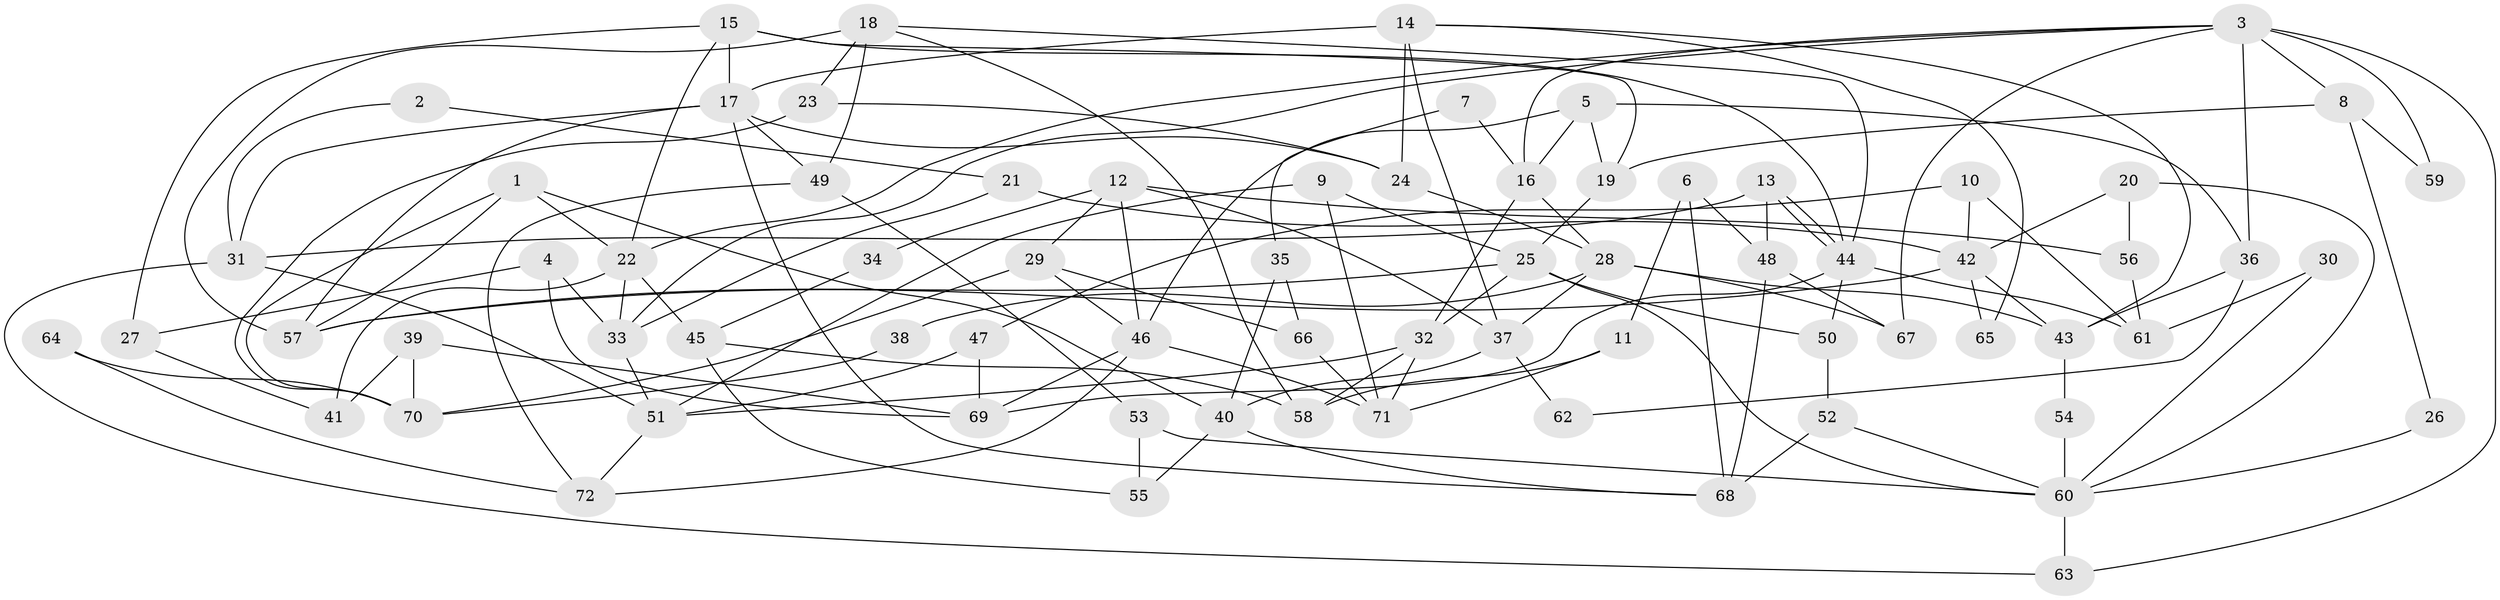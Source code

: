 // coarse degree distribution, {7: 0.1388888888888889, 4: 0.2222222222222222, 8: 0.1111111111111111, 6: 0.19444444444444445, 3: 0.19444444444444445, 9: 0.05555555555555555, 2: 0.027777777777777776, 5: 0.05555555555555555}
// Generated by graph-tools (version 1.1) at 2025/37/03/04/25 23:37:00]
// undirected, 72 vertices, 144 edges
graph export_dot {
  node [color=gray90,style=filled];
  1;
  2;
  3;
  4;
  5;
  6;
  7;
  8;
  9;
  10;
  11;
  12;
  13;
  14;
  15;
  16;
  17;
  18;
  19;
  20;
  21;
  22;
  23;
  24;
  25;
  26;
  27;
  28;
  29;
  30;
  31;
  32;
  33;
  34;
  35;
  36;
  37;
  38;
  39;
  40;
  41;
  42;
  43;
  44;
  45;
  46;
  47;
  48;
  49;
  50;
  51;
  52;
  53;
  54;
  55;
  56;
  57;
  58;
  59;
  60;
  61;
  62;
  63;
  64;
  65;
  66;
  67;
  68;
  69;
  70;
  71;
  72;
  1 -- 57;
  1 -- 70;
  1 -- 22;
  1 -- 40;
  2 -- 31;
  2 -- 21;
  3 -- 22;
  3 -- 33;
  3 -- 8;
  3 -- 16;
  3 -- 36;
  3 -- 59;
  3 -- 63;
  3 -- 67;
  4 -- 69;
  4 -- 33;
  4 -- 27;
  5 -- 16;
  5 -- 46;
  5 -- 19;
  5 -- 36;
  6 -- 68;
  6 -- 48;
  6 -- 11;
  7 -- 16;
  7 -- 35;
  8 -- 19;
  8 -- 26;
  8 -- 59;
  9 -- 51;
  9 -- 25;
  9 -- 71;
  10 -- 42;
  10 -- 61;
  10 -- 47;
  11 -- 71;
  11 -- 58;
  12 -- 37;
  12 -- 46;
  12 -- 29;
  12 -- 34;
  12 -- 56;
  13 -- 31;
  13 -- 44;
  13 -- 44;
  13 -- 48;
  14 -- 17;
  14 -- 24;
  14 -- 37;
  14 -- 43;
  14 -- 65;
  15 -- 44;
  15 -- 17;
  15 -- 19;
  15 -- 22;
  15 -- 27;
  16 -- 28;
  16 -- 32;
  17 -- 68;
  17 -- 49;
  17 -- 24;
  17 -- 31;
  17 -- 57;
  18 -- 57;
  18 -- 58;
  18 -- 23;
  18 -- 44;
  18 -- 49;
  19 -- 25;
  20 -- 60;
  20 -- 42;
  20 -- 56;
  21 -- 42;
  21 -- 33;
  22 -- 33;
  22 -- 41;
  22 -- 45;
  23 -- 24;
  23 -- 70;
  24 -- 28;
  25 -- 60;
  25 -- 32;
  25 -- 50;
  25 -- 57;
  26 -- 60;
  27 -- 41;
  28 -- 37;
  28 -- 43;
  28 -- 38;
  28 -- 67;
  29 -- 70;
  29 -- 46;
  29 -- 66;
  30 -- 61;
  30 -- 60;
  31 -- 51;
  31 -- 63;
  32 -- 51;
  32 -- 58;
  32 -- 71;
  33 -- 51;
  34 -- 45;
  35 -- 66;
  35 -- 40;
  36 -- 43;
  36 -- 62;
  37 -- 40;
  37 -- 62;
  38 -- 70;
  39 -- 41;
  39 -- 69;
  39 -- 70;
  40 -- 68;
  40 -- 55;
  42 -- 57;
  42 -- 43;
  42 -- 65;
  43 -- 54;
  44 -- 50;
  44 -- 61;
  44 -- 69;
  45 -- 58;
  45 -- 55;
  46 -- 71;
  46 -- 69;
  46 -- 72;
  47 -- 69;
  47 -- 51;
  48 -- 67;
  48 -- 68;
  49 -- 72;
  49 -- 53;
  50 -- 52;
  51 -- 72;
  52 -- 60;
  52 -- 68;
  53 -- 55;
  53 -- 60;
  54 -- 60;
  56 -- 61;
  60 -- 63;
  64 -- 70;
  64 -- 72;
  66 -- 71;
}
